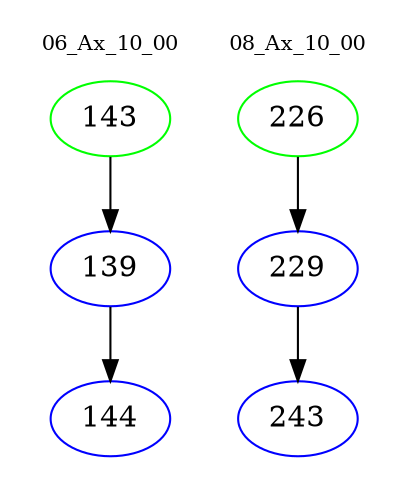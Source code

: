 digraph{
subgraph cluster_0 {
color = white
label = "06_Ax_10_00";
fontsize=10;
T0_143 [label="143", color="green"]
T0_143 -> T0_139 [color="black"]
T0_139 [label="139", color="blue"]
T0_139 -> T0_144 [color="black"]
T0_144 [label="144", color="blue"]
}
subgraph cluster_1 {
color = white
label = "08_Ax_10_00";
fontsize=10;
T1_226 [label="226", color="green"]
T1_226 -> T1_229 [color="black"]
T1_229 [label="229", color="blue"]
T1_229 -> T1_243 [color="black"]
T1_243 [label="243", color="blue"]
}
}
